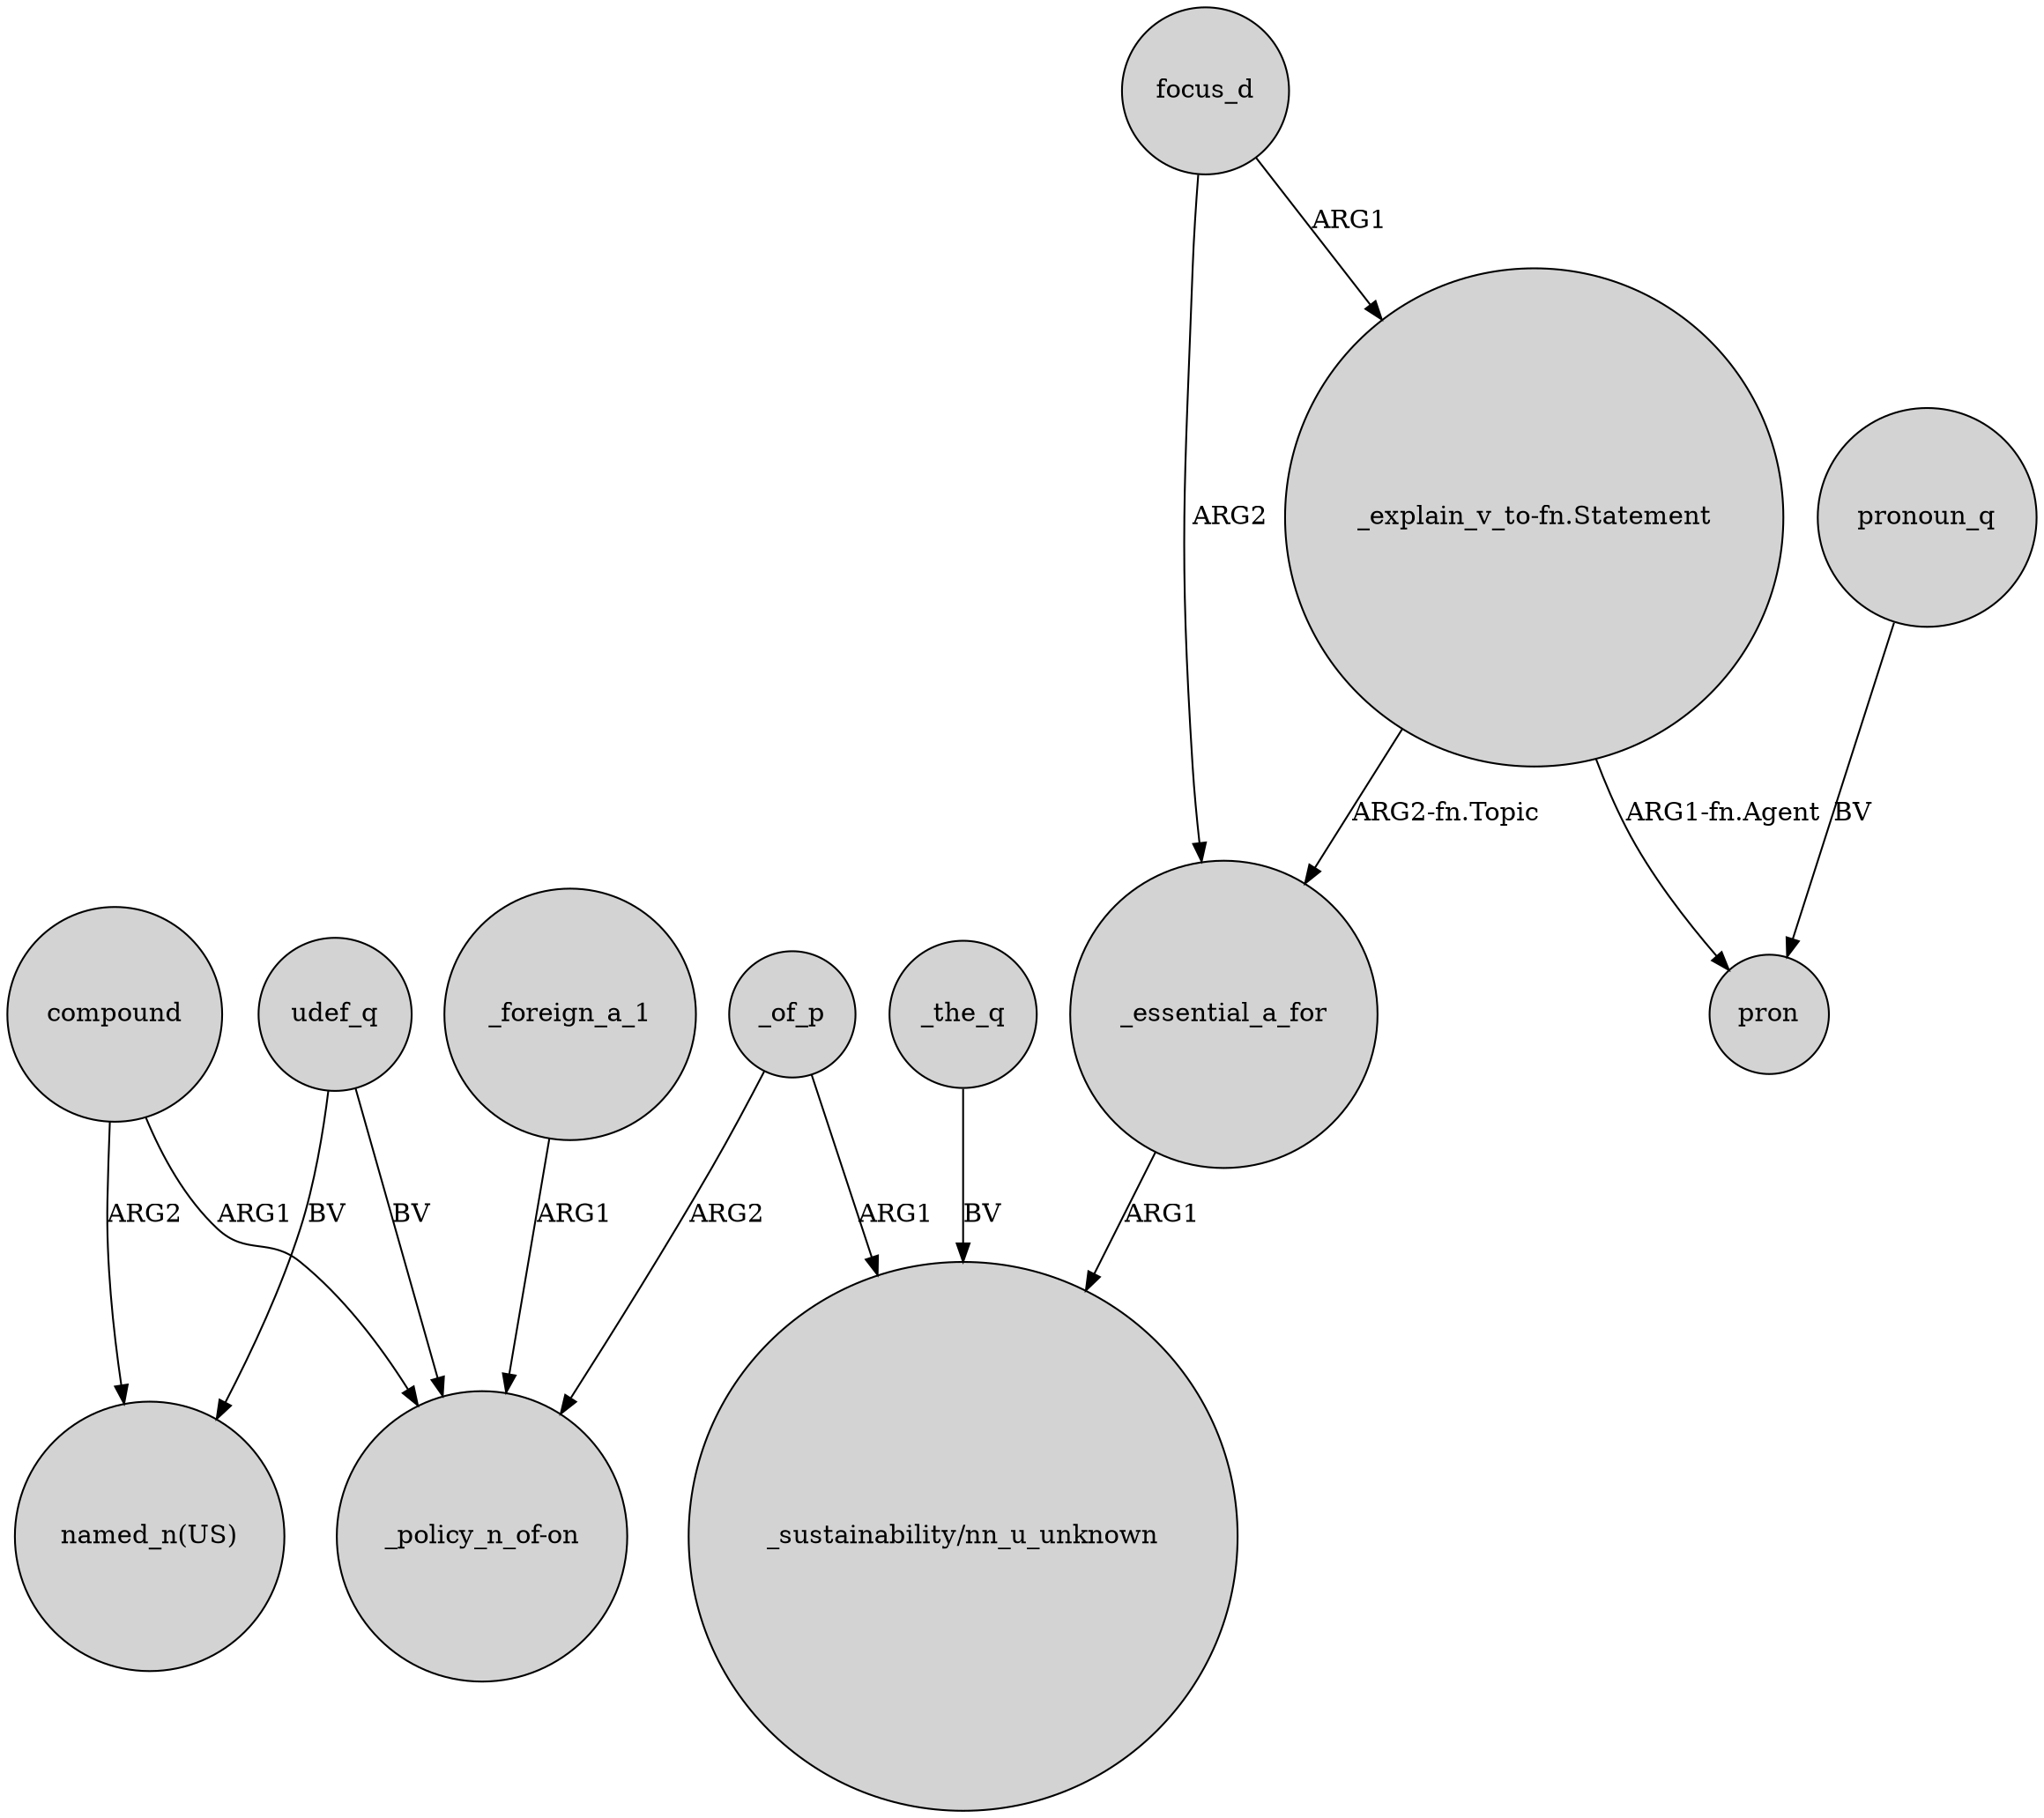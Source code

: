 digraph {
	node [shape=circle style=filled]
	_of_p -> "_policy_n_of-on" [label=ARG2]
	_of_p -> "_sustainability/nn_u_unknown" [label=ARG1]
	_the_q -> "_sustainability/nn_u_unknown" [label=BV]
	focus_d -> _essential_a_for [label=ARG2]
	compound -> "_policy_n_of-on" [label=ARG1]
	focus_d -> "_explain_v_to-fn.Statement" [label=ARG1]
	udef_q -> "named_n(US)" [label=BV]
	_essential_a_for -> "_sustainability/nn_u_unknown" [label=ARG1]
	_foreign_a_1 -> "_policy_n_of-on" [label=ARG1]
	"_explain_v_to-fn.Statement" -> pron [label="ARG1-fn.Agent"]
	udef_q -> "_policy_n_of-on" [label=BV]
	"_explain_v_to-fn.Statement" -> _essential_a_for [label="ARG2-fn.Topic"]
	compound -> "named_n(US)" [label=ARG2]
	pronoun_q -> pron [label=BV]
}
